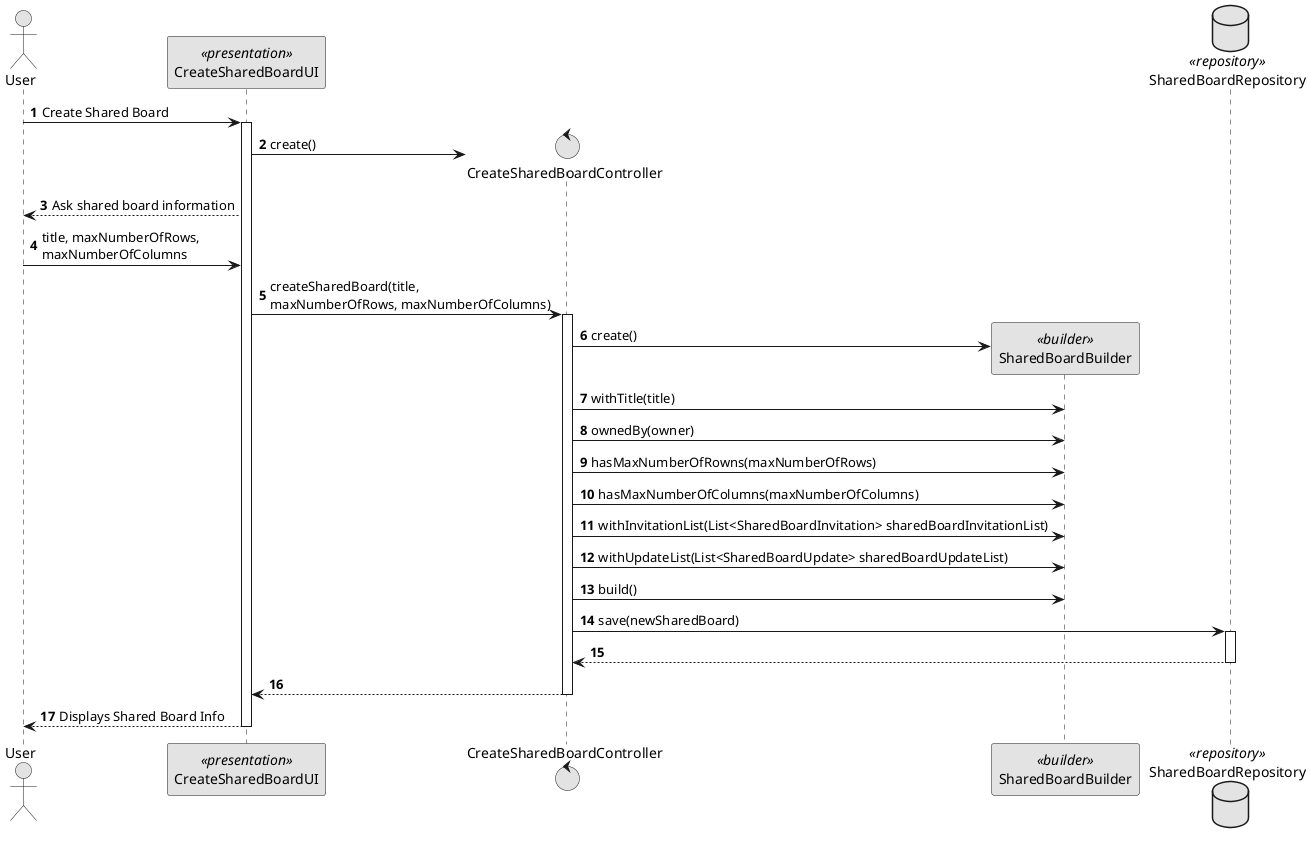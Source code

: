 @startuml
'http://plantuml.com/skinparam.html
skinparam monochrome true
skinparam packageStyle rect
skinparam defaultFontName FG Virgil
skinparam shadowing false

autonumber

actor User as Actor
participant CreateSharedBoardUI as UI <<presentation>>

Actor -> UI: Create Shared Board
activate UI
    create control CreateSharedBoardController
    UI -> CreateSharedBoardController: create()
    UI --> Actor: Ask shared board information
    Actor -> UI: title, maxNumberOfRows, \nmaxNumberOfColumns


    UI -> CreateSharedBoardController: createSharedBoard(title, \nmaxNumberOfRows, maxNumberOfColumns)
    activate CreateSharedBoardController
        create participant SharedBoardBuilder as Builder <<builder>>
        CreateSharedBoardController -> Builder: create()
        CreateSharedBoardController -> Builder: withTitle(title)
        CreateSharedBoardController -> Builder: ownedBy(owner)
        CreateSharedBoardController -> Builder: hasMaxNumberOfRowns(maxNumberOfRows)
        CreateSharedBoardController -> Builder: hasMaxNumberOfColumns(maxNumberOfColumns)
        CreateSharedBoardController -> Builder: withInvitationList(List<SharedBoardInvitation> sharedBoardInvitationList)
        CreateSharedBoardController -> Builder: withUpdateList(List<SharedBoardUpdate> sharedBoardUpdateList)
        CreateSharedBoardController -> Builder: build()


        database SharedBoardRepository as Repository <<repository>>
        CreateSharedBoardController -> Repository: save(newSharedBoard)
        activate Repository
        Repository --> CreateSharedBoardController
        deactivate Repository
        CreateSharedBoardController --> UI
    deactivate CreateSharedBoardController

        UI-->Actor: Displays Shared Board Info
deactivate UI
@enduml